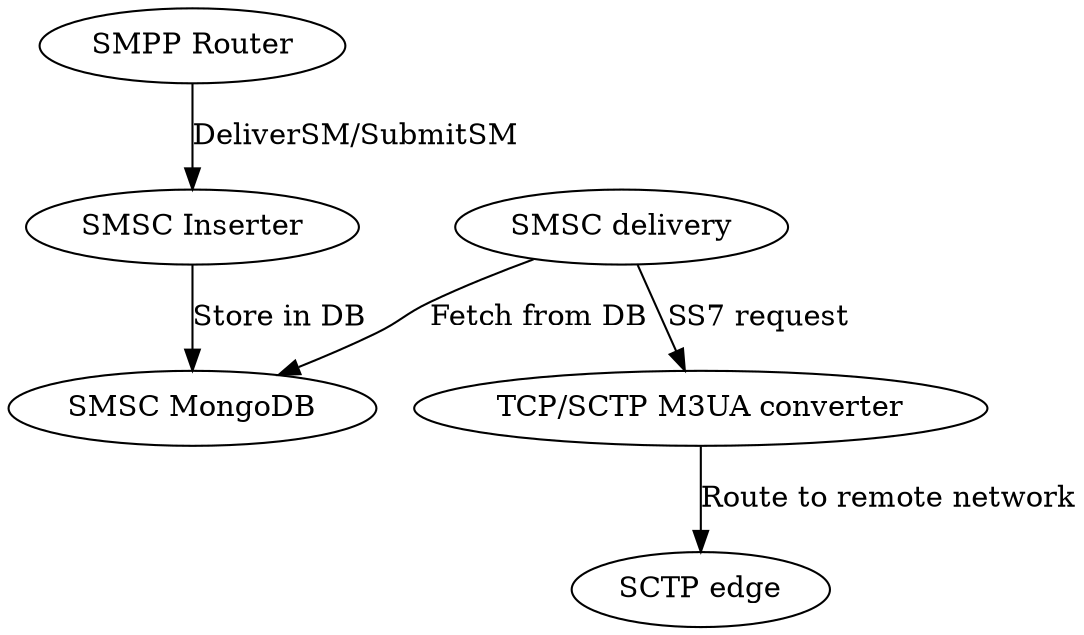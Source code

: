 digraph G {
  smpprouter [label="SMPP Router"];
  smscinsert [label="SMSC Inserter"];
  smsdb      [label="SMSC MongoDB"];
  smscdeliv  [label="SMSC delivery"];
  osmostp    [label="TCP/SCTP M3UA converter"];
  network    [label="SCTP edge"];

  smpprouter -> smscinsert [label="DeliverSM/SubmitSM"];
  smscinsert -> smsdb      [label="Store in DB"];
  smscdeliv  -> smsdb      [label="Fetch from DB"];
  smscdeliv  -> osmostp    [label="SS7 request"];
  osmostp    -> network    [label="Route to remote network"];
}
